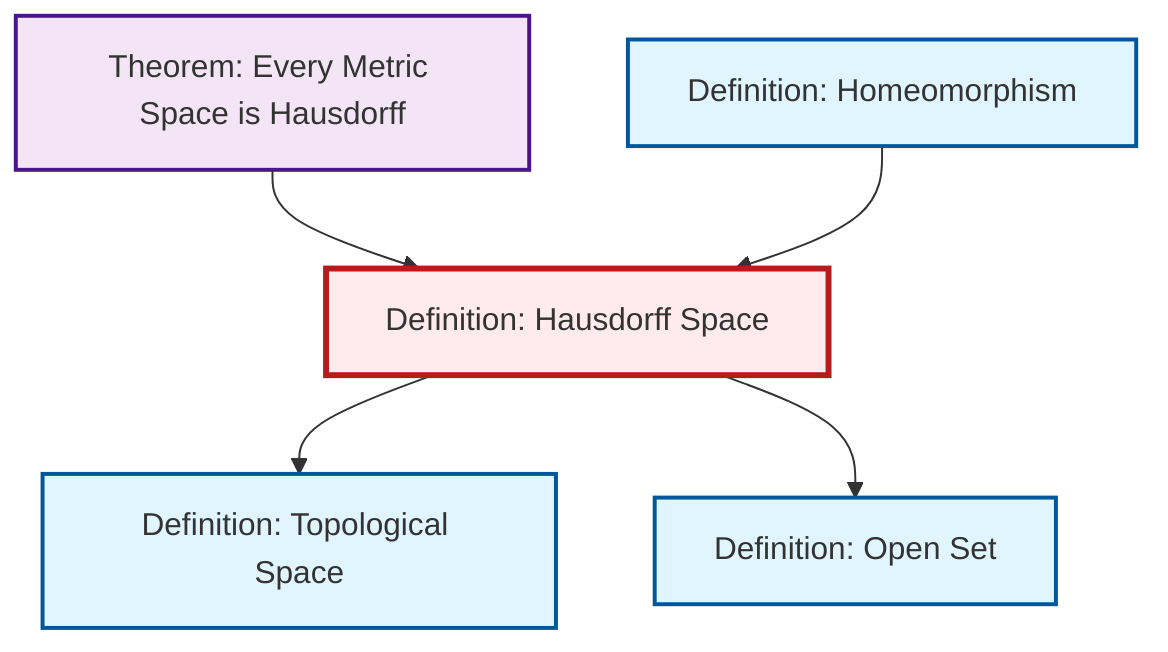 graph TD
    classDef definition fill:#e1f5fe,stroke:#01579b,stroke-width:2px
    classDef theorem fill:#f3e5f5,stroke:#4a148c,stroke-width:2px
    classDef axiom fill:#fff3e0,stroke:#e65100,stroke-width:2px
    classDef example fill:#e8f5e9,stroke:#1b5e20,stroke-width:2px
    classDef current fill:#ffebee,stroke:#b71c1c,stroke-width:3px
    def-hausdorff["Definition: Hausdorff Space"]:::definition
    def-topological-space["Definition: Topological Space"]:::definition
    def-open-set["Definition: Open Set"]:::definition
    def-homeomorphism["Definition: Homeomorphism"]:::definition
    thm-metric-hausdorff["Theorem: Every Metric Space is Hausdorff"]:::theorem
    thm-metric-hausdorff --> def-hausdorff
    def-homeomorphism --> def-hausdorff
    def-hausdorff --> def-topological-space
    def-hausdorff --> def-open-set
    class def-hausdorff current